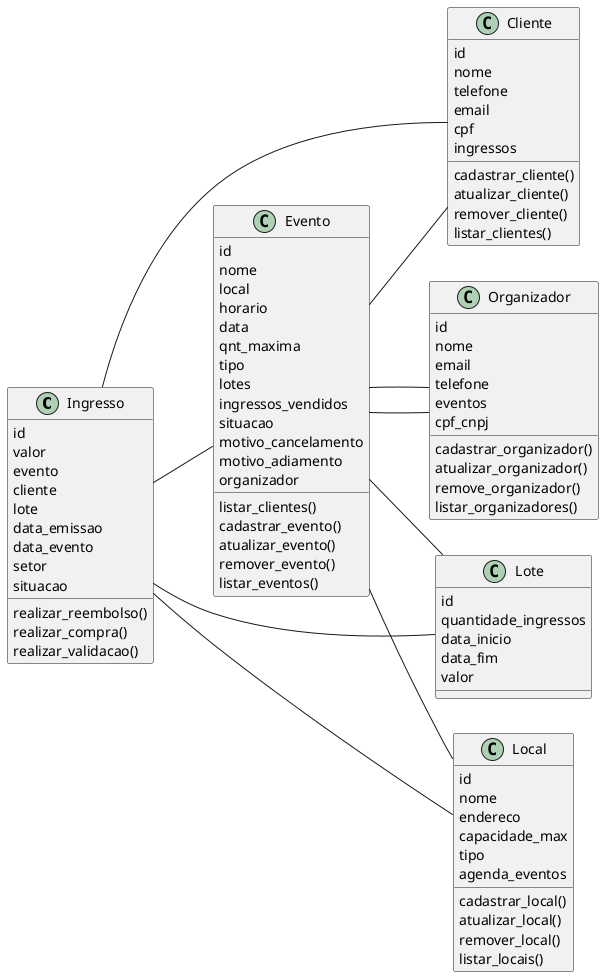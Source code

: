 @startuml
left to right direction

class Ingresso{
    id
    valor
    evento
    cliente
    lote
    data_emissao
    data_evento
    setor
    situacao
    realizar_reembolso()
    realizar_compra()
    realizar_validacao()
}

class Evento{
    id
    nome
    local
    horario
    data
    qnt_maxima
    tipo
    lotes
    ingressos_vendidos
    situacao
    motivo_cancelamento
    motivo_adiamento
    organizador
    listar_clientes()
    cadastrar_evento()
    atualizar_evento()
    remover_evento()
    listar_eventos()
}


class Cliente{
    id
    nome
    telefone
    email
    cpf
    ingressos
    cadastrar_cliente()
    atualizar_cliente()
    remover_cliente()
    listar_clientes()
}

class Organizador{
    id
    nome
    email
    telefone
    eventos
    cpf_cnpj
    cadastrar_organizador()
    atualizar_organizador()
    remove_organizador()
    listar_organizadores()
}

class Lote{
    id
    quantidade_ingressos
    data_inicio
    data_fim
    valor
}

class Local{
    id
    nome
    endereco
    capacidade_max
    tipo
    agenda_eventos
    cadastrar_local()
    atualizar_local()
    remover_local()
    listar_locais()
}

Ingresso -- Evento
Ingresso -- Cliente
Ingresso -- Lote

Evento -- Cliente
Evento -- Organizador
Evento -- Lote
Evento -- Local 

Organizador -- Evento

Local -- Ingresso



@enduml